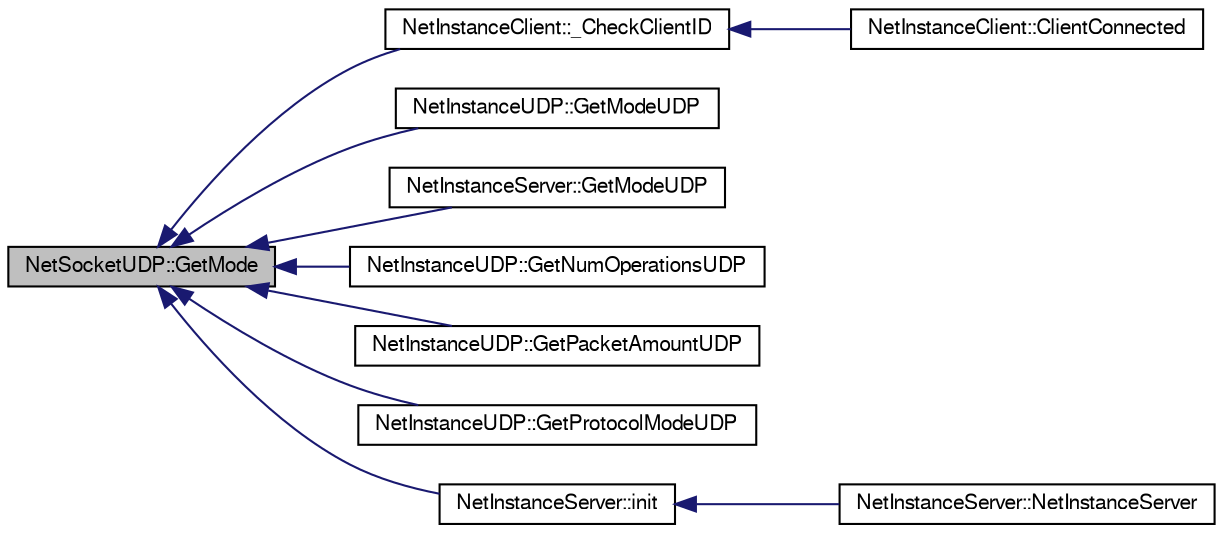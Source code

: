 digraph G
{
  edge [fontname="FreeSans",fontsize="10",labelfontname="FreeSans",labelfontsize="10"];
  node [fontname="FreeSans",fontsize="10",shape=record];
  rankdir=LR;
  Node1 [label="NetSocketUDP::GetMode",height=0.2,width=0.4,color="black", fillcolor="grey75", style="filled" fontcolor="black"];
  Node1 -> Node2 [dir=back,color="midnightblue",fontsize="10",style="solid",fontname="FreeSans"];
  Node2 [label="NetInstanceClient::_CheckClientID",height=0.2,width=0.4,color="black", fillcolor="white", style="filled",URL="$class_net_instance_client.html#a7faf9512fc7360ddd8e4ce861cbb2d0c"];
  Node2 -> Node3 [dir=back,color="midnightblue",fontsize="10",style="solid",fontname="FreeSans"];
  Node3 [label="NetInstanceClient::ClientConnected",height=0.2,width=0.4,color="black", fillcolor="white", style="filled",URL="$class_net_instance_client.html#a2ed875ffc7d1e5e843a39155d317dd2f"];
  Node1 -> Node4 [dir=back,color="midnightblue",fontsize="10",style="solid",fontname="FreeSans"];
  Node4 [label="NetInstanceUDP::GetModeUDP",height=0.2,width=0.4,color="black", fillcolor="white", style="filled",URL="$class_net_instance_u_d_p.html#a344d7df20fa0886b782cd6d7d4f2f4bf"];
  Node1 -> Node5 [dir=back,color="midnightblue",fontsize="10",style="solid",fontname="FreeSans"];
  Node5 [label="NetInstanceServer::GetModeUDP",height=0.2,width=0.4,color="black", fillcolor="white", style="filled",URL="$class_net_instance_server.html#a70cdb75d88690871c7734b6ede603dc6"];
  Node1 -> Node6 [dir=back,color="midnightblue",fontsize="10",style="solid",fontname="FreeSans"];
  Node6 [label="NetInstanceUDP::GetNumOperationsUDP",height=0.2,width=0.4,color="black", fillcolor="white", style="filled",URL="$class_net_instance_u_d_p.html#a53e2bd543246644e674a36638e0632ba"];
  Node1 -> Node7 [dir=back,color="midnightblue",fontsize="10",style="solid",fontname="FreeSans"];
  Node7 [label="NetInstanceUDP::GetPacketAmountUDP",height=0.2,width=0.4,color="black", fillcolor="white", style="filled",URL="$class_net_instance_u_d_p.html#ad3e1112f86e989a60092172a55690640"];
  Node1 -> Node8 [dir=back,color="midnightblue",fontsize="10",style="solid",fontname="FreeSans"];
  Node8 [label="NetInstanceUDP::GetProtocolModeUDP",height=0.2,width=0.4,color="black", fillcolor="white", style="filled",URL="$class_net_instance_u_d_p.html#a52102ab4743e54c79d882d03253f4fb1"];
  Node1 -> Node9 [dir=back,color="midnightblue",fontsize="10",style="solid",fontname="FreeSans"];
  Node9 [label="NetInstanceServer::init",height=0.2,width=0.4,color="black", fillcolor="white", style="filled",URL="$class_net_instance_server.html#aec1cb62dd80e73771a00d0f7a0ad47ba"];
  Node9 -> Node10 [dir=back,color="midnightblue",fontsize="10",style="solid",fontname="FreeSans"];
  Node10 [label="NetInstanceServer::NetInstanceServer",height=0.2,width=0.4,color="black", fillcolor="white", style="filled",URL="$class_net_instance_server.html#afb65fda21c651d12b0027c0c7be3de6a"];
}
